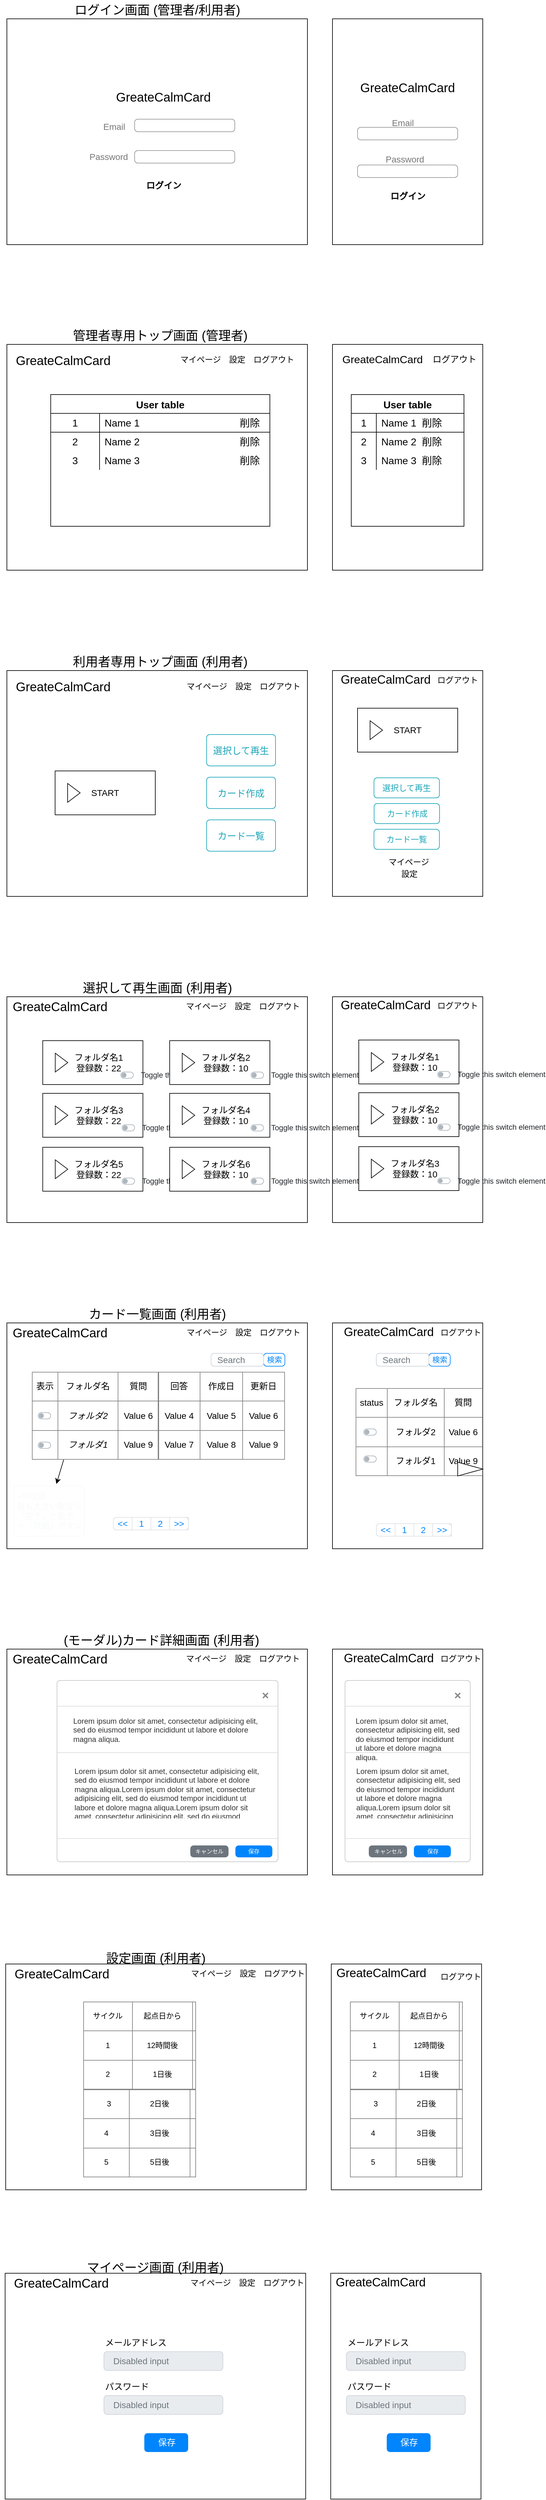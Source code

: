 <mxfile>
    <diagram id="OLShF9hysDyBjJSk8QQl" name="ページ1">
        <mxGraphModel dx="1034" dy="791" grid="1" gridSize="10" guides="1" tooltips="1" connect="1" arrows="1" fold="1" page="1" pageScale="1" pageWidth="827" pageHeight="1169" math="0" shadow="0">
            <root>
                <mxCell id="0"/>
                <mxCell id="1" parent="0"/>
                <mxCell id="11" value="" style="rounded=0;whiteSpace=wrap;html=1;" parent="1" vertex="1">
                    <mxGeometry x="40" y="41" width="480" height="360" as="geometry"/>
                </mxCell>
                <mxCell id="12" value="" style="rounded=0;whiteSpace=wrap;html=1;" parent="1" vertex="1">
                    <mxGeometry x="560" y="41" width="240" height="360" as="geometry"/>
                </mxCell>
                <mxCell id="13" value="" style="rounded=0;whiteSpace=wrap;html=1;" parent="1" vertex="1">
                    <mxGeometry x="40" y="560" width="480" height="360" as="geometry"/>
                </mxCell>
                <mxCell id="14" value="" style="rounded=0;whiteSpace=wrap;html=1;" parent="1" vertex="1">
                    <mxGeometry x="560" y="560" width="240" height="360" as="geometry"/>
                </mxCell>
                <mxCell id="15" value="" style="rounded=0;whiteSpace=wrap;html=1;" parent="1" vertex="1">
                    <mxGeometry x="40" y="1080" width="480" height="360" as="geometry"/>
                </mxCell>
                <mxCell id="16" value="" style="rounded=0;whiteSpace=wrap;html=1;" parent="1" vertex="1">
                    <mxGeometry x="560" y="1080" width="240" height="360" as="geometry"/>
                </mxCell>
                <mxCell id="17" value="" style="rounded=0;whiteSpace=wrap;html=1;" parent="1" vertex="1">
                    <mxGeometry x="40" y="1600" width="480" height="360" as="geometry"/>
                </mxCell>
                <mxCell id="18" value="" style="rounded=0;whiteSpace=wrap;html=1;" parent="1" vertex="1">
                    <mxGeometry x="560" y="1600" width="240" height="360" as="geometry"/>
                </mxCell>
                <mxCell id="19" value="GreateCalmCard" style="text;html=1;strokeColor=none;fillColor=none;align=center;verticalAlign=middle;whiteSpace=wrap;rounded=0;fontSize=20;" parent="1" vertex="1">
                    <mxGeometry x="200" y="140" width="180" height="49" as="geometry"/>
                </mxCell>
                <mxCell id="25" value="Email" style="strokeColor=none;fillColor=none;fontColor=#777777;whiteSpace=wrap;align=left;verticalAlign=middle;fontStyle=0;fontSize=14;spacing=15;" parent="1" vertex="1">
                    <mxGeometry x="179" y="193" width="150" height="40" as="geometry"/>
                </mxCell>
                <mxCell id="27" value="Password" style="strokeColor=none;fillColor=none;fontColor=#777777;whiteSpace=wrap;align=left;verticalAlign=middle;fontStyle=0;fontSize=14;spacing=15;" parent="1" vertex="1">
                    <mxGeometry x="157" y="241" width="150" height="40" as="geometry"/>
                </mxCell>
                <mxCell id="28" value="" style="html=1;shadow=0;dashed=0;shape=mxgraph.bootstrap.rrect;rSize=5;strokeColor=#999999;fillColor=#ffffff;fontColor=#777777;whiteSpace=wrap;align=left;verticalAlign=middle;fontStyle=0;fontSize=14;spacing=15;" parent="1" vertex="1">
                    <mxGeometry x="244" y="251" width="160" height="20" as="geometry"/>
                </mxCell>
                <mxCell id="29" value="" style="html=1;shadow=0;dashed=0;shape=mxgraph.bootstrap.rrect;rSize=5;strokeColor=#999999;fillColor=#ffffff;fontColor=#777777;whiteSpace=wrap;align=left;verticalAlign=middle;fontStyle=0;fontSize=14;spacing=15;" parent="1" vertex="1">
                    <mxGeometry x="244" y="201" width="160" height="20" as="geometry"/>
                </mxCell>
                <mxCell id="31" value="Email" style="strokeColor=none;fillColor=none;fontColor=#777777;whiteSpace=wrap;align=left;verticalAlign=middle;fontStyle=0;fontSize=14;spacing=15;" parent="1" vertex="1">
                    <mxGeometry x="640" y="187" width="150" height="40" as="geometry"/>
                </mxCell>
                <mxCell id="32" value="Password" style="strokeColor=none;fillColor=none;fontColor=#777777;whiteSpace=wrap;align=left;verticalAlign=middle;fontStyle=0;fontSize=14;spacing=15;" parent="1" vertex="1">
                    <mxGeometry x="630" y="245" width="150" height="40" as="geometry"/>
                </mxCell>
                <mxCell id="33" value="" style="html=1;shadow=0;dashed=0;shape=mxgraph.bootstrap.rrect;rSize=5;strokeColor=#999999;fillColor=#ffffff;fontColor=#777777;whiteSpace=wrap;align=left;verticalAlign=middle;fontStyle=0;fontSize=14;spacing=15;" parent="1" vertex="1">
                    <mxGeometry x="600" y="274" width="160" height="20" as="geometry"/>
                </mxCell>
                <mxCell id="34" value="" style="html=1;shadow=0;dashed=0;shape=mxgraph.bootstrap.rrect;rSize=5;strokeColor=#999999;fillColor=#ffffff;fontColor=#777777;whiteSpace=wrap;align=left;verticalAlign=middle;fontStyle=0;fontSize=14;spacing=15;" parent="1" vertex="1">
                    <mxGeometry x="600" y="214" width="160" height="20" as="geometry"/>
                </mxCell>
                <mxCell id="35" value="GreateCalmCard" style="text;html=1;strokeColor=none;fillColor=none;align=center;verticalAlign=middle;whiteSpace=wrap;rounded=0;fontSize=20;" parent="1" vertex="1">
                    <mxGeometry x="590" y="125" width="180" height="49" as="geometry"/>
                </mxCell>
                <mxCell id="36" value="ログイン画面 (管理者/利用者)" style="text;html=1;strokeColor=none;fillColor=none;align=center;verticalAlign=middle;whiteSpace=wrap;rounded=0;fontSize=20;" parent="1" vertex="1">
                    <mxGeometry x="124.5" y="11" width="311" height="30" as="geometry"/>
                </mxCell>
                <mxCell id="37" value="GreateCalmCard" style="text;html=1;strokeColor=none;fillColor=none;align=center;verticalAlign=middle;whiteSpace=wrap;rounded=0;fontSize=20;" parent="1" vertex="1">
                    <mxGeometry x="40" y="560" width="180" height="49" as="geometry"/>
                </mxCell>
                <mxCell id="49" value="User table" style="shape=table;startSize=30;container=1;collapsible=0;childLayout=tableLayout;fixedRows=1;rowLines=0;fontStyle=1;align=center;pointerEvents=1;fontSize=16;" parent="1" vertex="1">
                    <mxGeometry x="110" y="640" width="350" height="210" as="geometry"/>
                </mxCell>
                <mxCell id="50" value="" style="shape=partialRectangle;html=1;whiteSpace=wrap;collapsible=0;dropTarget=0;pointerEvents=1;fillColor=none;top=0;left=0;bottom=1;right=0;points=[[0,0.5],[1,0.5]];portConstraint=eastwest;fontSize=16;" parent="49" vertex="1">
                    <mxGeometry y="30" width="350" height="30" as="geometry"/>
                </mxCell>
                <mxCell id="51" value="1" style="shape=partialRectangle;html=1;whiteSpace=wrap;connectable=0;fillColor=none;top=0;left=0;bottom=0;right=0;overflow=hidden;pointerEvents=1;fontSize=16;" parent="50" vertex="1">
                    <mxGeometry width="78" height="30" as="geometry">
                        <mxRectangle width="78" height="30" as="alternateBounds"/>
                    </mxGeometry>
                </mxCell>
                <mxCell id="52" value="Name 1&amp;nbsp; &amp;nbsp; &amp;nbsp; &amp;nbsp; &amp;nbsp; &amp;nbsp; &amp;nbsp; &amp;nbsp; &amp;nbsp; &amp;nbsp; &amp;nbsp; &amp;nbsp; &amp;nbsp; &amp;nbsp; &amp;nbsp; &amp;nbsp; &amp;nbsp; &amp;nbsp; 削除" style="shape=partialRectangle;html=1;whiteSpace=wrap;connectable=0;fillColor=none;top=0;left=0;bottom=0;right=0;align=left;spacingLeft=6;overflow=hidden;pointerEvents=1;fontSize=16;" parent="50" vertex="1">
                    <mxGeometry x="78" width="272" height="30" as="geometry">
                        <mxRectangle width="272" height="30" as="alternateBounds"/>
                    </mxGeometry>
                </mxCell>
                <mxCell id="53" value="" style="shape=partialRectangle;html=1;whiteSpace=wrap;collapsible=0;dropTarget=0;pointerEvents=1;fillColor=none;top=0;left=0;bottom=0;right=0;points=[[0,0.5],[1,0.5]];portConstraint=eastwest;fontSize=16;" parent="49" vertex="1">
                    <mxGeometry y="60" width="350" height="30" as="geometry"/>
                </mxCell>
                <mxCell id="54" value="2" style="shape=partialRectangle;html=1;whiteSpace=wrap;connectable=0;fillColor=none;top=0;left=0;bottom=0;right=0;overflow=hidden;pointerEvents=1;fontSize=16;" parent="53" vertex="1">
                    <mxGeometry width="78" height="30" as="geometry">
                        <mxRectangle width="78" height="30" as="alternateBounds"/>
                    </mxGeometry>
                </mxCell>
                <mxCell id="55" value="Name 2&amp;nbsp; &amp;nbsp; &amp;nbsp; &amp;nbsp; &amp;nbsp; &amp;nbsp; &amp;nbsp; &amp;nbsp; &amp;nbsp; &amp;nbsp; &amp;nbsp; &amp;nbsp; &amp;nbsp; &amp;nbsp; &amp;nbsp; &amp;nbsp; &amp;nbsp; &amp;nbsp; 削除" style="shape=partialRectangle;html=1;whiteSpace=wrap;connectable=0;fillColor=none;top=0;left=0;bottom=0;right=0;align=left;spacingLeft=6;overflow=hidden;pointerEvents=1;fontSize=16;" parent="53" vertex="1">
                    <mxGeometry x="78" width="272" height="30" as="geometry">
                        <mxRectangle width="272" height="30" as="alternateBounds"/>
                    </mxGeometry>
                </mxCell>
                <mxCell id="56" value="" style="shape=partialRectangle;html=1;whiteSpace=wrap;collapsible=0;dropTarget=0;pointerEvents=1;fillColor=none;top=0;left=0;bottom=0;right=0;points=[[0,0.5],[1,0.5]];portConstraint=eastwest;fontSize=16;" parent="49" vertex="1">
                    <mxGeometry y="90" width="350" height="30" as="geometry"/>
                </mxCell>
                <mxCell id="57" value="3" style="shape=partialRectangle;html=1;whiteSpace=wrap;connectable=0;fillColor=none;top=0;left=0;bottom=0;right=0;overflow=hidden;pointerEvents=1;fontSize=16;" parent="56" vertex="1">
                    <mxGeometry width="78" height="30" as="geometry">
                        <mxRectangle width="78" height="30" as="alternateBounds"/>
                    </mxGeometry>
                </mxCell>
                <mxCell id="58" value="Name 3&amp;nbsp; &amp;nbsp; &amp;nbsp; &amp;nbsp; &amp;nbsp; &amp;nbsp; &amp;nbsp; &amp;nbsp; &amp;nbsp; &amp;nbsp; &amp;nbsp; &amp;nbsp; &amp;nbsp; &amp;nbsp; &amp;nbsp; &amp;nbsp; &amp;nbsp; &amp;nbsp; 削除" style="shape=partialRectangle;html=1;whiteSpace=wrap;connectable=0;fillColor=none;top=0;left=0;bottom=0;right=0;align=left;spacingLeft=6;overflow=hidden;pointerEvents=1;fontSize=16;" parent="56" vertex="1">
                    <mxGeometry x="78" width="272" height="30" as="geometry">
                        <mxRectangle width="272" height="30" as="alternateBounds"/>
                    </mxGeometry>
                </mxCell>
                <mxCell id="70" value="User table" style="shape=table;startSize=30;container=1;collapsible=0;childLayout=tableLayout;fixedRows=1;rowLines=0;fontStyle=1;align=center;pointerEvents=1;fontSize=16;" parent="1" vertex="1">
                    <mxGeometry x="590" y="640" width="180" height="210" as="geometry"/>
                </mxCell>
                <mxCell id="71" value="" style="shape=partialRectangle;html=1;whiteSpace=wrap;collapsible=0;dropTarget=0;pointerEvents=1;fillColor=none;top=0;left=0;bottom=1;right=0;points=[[0,0.5],[1,0.5]];portConstraint=eastwest;fontSize=16;" parent="70" vertex="1">
                    <mxGeometry y="30" width="180" height="30" as="geometry"/>
                </mxCell>
                <mxCell id="72" value="1" style="shape=partialRectangle;html=1;whiteSpace=wrap;connectable=0;fillColor=none;top=0;left=0;bottom=0;right=0;overflow=hidden;pointerEvents=1;fontSize=16;" parent="71" vertex="1">
                    <mxGeometry width="40" height="30" as="geometry">
                        <mxRectangle width="40" height="30" as="alternateBounds"/>
                    </mxGeometry>
                </mxCell>
                <mxCell id="73" value="Name 1&amp;nbsp; 削除" style="shape=partialRectangle;html=1;whiteSpace=wrap;connectable=0;fillColor=none;top=0;left=0;bottom=0;right=0;align=left;spacingLeft=6;overflow=hidden;pointerEvents=1;fontSize=16;" parent="71" vertex="1">
                    <mxGeometry x="40" width="140" height="30" as="geometry">
                        <mxRectangle width="140" height="30" as="alternateBounds"/>
                    </mxGeometry>
                </mxCell>
                <mxCell id="74" value="" style="shape=partialRectangle;html=1;whiteSpace=wrap;collapsible=0;dropTarget=0;pointerEvents=1;fillColor=none;top=0;left=0;bottom=0;right=0;points=[[0,0.5],[1,0.5]];portConstraint=eastwest;fontSize=16;" parent="70" vertex="1">
                    <mxGeometry y="60" width="180" height="30" as="geometry"/>
                </mxCell>
                <mxCell id="75" value="2" style="shape=partialRectangle;html=1;whiteSpace=wrap;connectable=0;fillColor=none;top=0;left=0;bottom=0;right=0;overflow=hidden;pointerEvents=1;fontSize=16;" parent="74" vertex="1">
                    <mxGeometry width="40" height="30" as="geometry">
                        <mxRectangle width="40" height="30" as="alternateBounds"/>
                    </mxGeometry>
                </mxCell>
                <mxCell id="76" value="Name 2&amp;nbsp; 削除" style="shape=partialRectangle;html=1;whiteSpace=wrap;connectable=0;fillColor=none;top=0;left=0;bottom=0;right=0;align=left;spacingLeft=6;overflow=hidden;pointerEvents=1;fontSize=16;" parent="74" vertex="1">
                    <mxGeometry x="40" width="140" height="30" as="geometry">
                        <mxRectangle width="140" height="30" as="alternateBounds"/>
                    </mxGeometry>
                </mxCell>
                <mxCell id="77" value="" style="shape=partialRectangle;html=1;whiteSpace=wrap;collapsible=0;dropTarget=0;pointerEvents=1;fillColor=none;top=0;left=0;bottom=0;right=0;points=[[0,0.5],[1,0.5]];portConstraint=eastwest;fontSize=16;" parent="70" vertex="1">
                    <mxGeometry y="90" width="180" height="30" as="geometry"/>
                </mxCell>
                <mxCell id="78" value="3" style="shape=partialRectangle;html=1;whiteSpace=wrap;connectable=0;fillColor=none;top=0;left=0;bottom=0;right=0;overflow=hidden;pointerEvents=1;fontSize=16;" parent="77" vertex="1">
                    <mxGeometry width="40" height="30" as="geometry">
                        <mxRectangle width="40" height="30" as="alternateBounds"/>
                    </mxGeometry>
                </mxCell>
                <mxCell id="79" value="Name 3&amp;nbsp; 削除" style="shape=partialRectangle;html=1;whiteSpace=wrap;connectable=0;fillColor=none;top=0;left=0;bottom=0;right=0;align=left;spacingLeft=6;overflow=hidden;pointerEvents=1;fontSize=16;" parent="77" vertex="1">
                    <mxGeometry x="40" width="140" height="30" as="geometry">
                        <mxRectangle width="140" height="30" as="alternateBounds"/>
                    </mxGeometry>
                </mxCell>
                <mxCell id="80" value="GreateCalmCard" style="text;html=1;strokeColor=none;fillColor=none;align=center;verticalAlign=middle;whiteSpace=wrap;rounded=0;fontSize=17;" parent="1" vertex="1">
                    <mxGeometry x="550" y="560" width="180" height="49" as="geometry"/>
                </mxCell>
                <mxCell id="81" value="ログアウト" style="text;html=1;strokeColor=none;fillColor=none;align=center;verticalAlign=middle;whiteSpace=wrap;rounded=0;fontSize=14;" parent="1" vertex="1">
                    <mxGeometry x="685" y="569" width="140" height="30" as="geometry"/>
                </mxCell>
                <mxCell id="82" value="管理者専用トップ画面 (管理者)" style="text;html=1;strokeColor=none;fillColor=none;align=center;verticalAlign=middle;whiteSpace=wrap;rounded=0;fontSize=20;" parent="1" vertex="1">
                    <mxGeometry x="97.25" y="530" width="375.5" height="30" as="geometry"/>
                </mxCell>
                <mxCell id="83" value="ログイン" style="text;strokeColor=none;fillColor=none;html=1;fontSize=14;fontStyle=1;verticalAlign=middle;align=center;" parent="1" vertex="1">
                    <mxGeometry x="240" y="287" width="100" height="40" as="geometry"/>
                </mxCell>
                <mxCell id="84" value="ログイン" style="text;strokeColor=none;fillColor=none;html=1;fontSize=14;fontStyle=1;verticalAlign=middle;align=center;" parent="1" vertex="1">
                    <mxGeometry x="630" y="304" width="100" height="40" as="geometry"/>
                </mxCell>
                <mxCell id="85" value="利用者専用トップ画面 (利用者)" style="text;html=1;strokeColor=none;fillColor=none;align=center;verticalAlign=middle;whiteSpace=wrap;rounded=0;fontSize=20;" parent="1" vertex="1">
                    <mxGeometry x="97.25" y="1050" width="375.5" height="30" as="geometry"/>
                </mxCell>
                <mxCell id="86" value="GreateCalmCard" style="text;html=1;strokeColor=none;fillColor=none;align=center;verticalAlign=middle;whiteSpace=wrap;rounded=0;fontSize=20;" parent="1" vertex="1">
                    <mxGeometry x="40" y="1080" width="180" height="49" as="geometry"/>
                </mxCell>
                <mxCell id="87" value="マイページ　設定　ログアウト" style="text;html=1;strokeColor=none;fillColor=none;align=center;verticalAlign=middle;whiteSpace=wrap;rounded=0;fontSize=13;" parent="1" vertex="1">
                    <mxGeometry x="308" y="1089.5" width="220" height="30" as="geometry"/>
                </mxCell>
                <mxCell id="93" value="カード作成" style="html=1;shadow=0;dashed=0;shape=mxgraph.bootstrap.rrect;rSize=5;strokeColor=#1CA5B8;strokeWidth=1;fillColor=none;fontColor=#1CA5B8;whiteSpace=wrap;align=center;verticalAlign=middle;spacingLeft=0;fontStyle=0;fontSize=15;spacing=5;" parent="1" vertex="1">
                    <mxGeometry x="359" y="1250" width="110" height="50" as="geometry"/>
                </mxCell>
                <mxCell id="95" value="START" style="html=1;whiteSpace=wrap;container=1;recursiveResize=0;collapsible=0;fontSize=14;" parent="1" vertex="1">
                    <mxGeometry x="117" y="1240" width="160" height="70" as="geometry"/>
                </mxCell>
                <mxCell id="96" value="" style="triangle;html=1;whiteSpace=wrap;fontSize=14;" parent="95" vertex="1">
                    <mxGeometry x="20" y="20" width="20" height="30" as="geometry"/>
                </mxCell>
                <mxCell id="97" value="カード一覧" style="html=1;shadow=0;dashed=0;shape=mxgraph.bootstrap.rrect;rSize=5;strokeColor=#1CA5B8;strokeWidth=1;fillColor=none;fontColor=#1CA5B8;whiteSpace=wrap;align=center;verticalAlign=middle;spacingLeft=0;fontStyle=0;fontSize=15;spacing=5;" parent="1" vertex="1">
                    <mxGeometry x="359" y="1318" width="110" height="50" as="geometry"/>
                </mxCell>
                <mxCell id="98" value="GreateCalmCard" style="text;html=1;strokeColor=none;fillColor=none;align=center;verticalAlign=middle;whiteSpace=wrap;rounded=0;fontSize=19;" parent="1" vertex="1">
                    <mxGeometry x="555" y="1070.5" width="180" height="49" as="geometry"/>
                </mxCell>
                <mxCell id="99" value="START" style="html=1;whiteSpace=wrap;container=1;recursiveResize=0;collapsible=0;fontSize=14;" parent="1" vertex="1">
                    <mxGeometry x="600" y="1140" width="160" height="70" as="geometry"/>
                </mxCell>
                <mxCell id="100" value="" style="triangle;html=1;whiteSpace=wrap;fontSize=14;" parent="99" vertex="1">
                    <mxGeometry x="20" y="20" width="20" height="30" as="geometry"/>
                </mxCell>
                <mxCell id="101" value="カード作成" style="html=1;shadow=0;dashed=0;shape=mxgraph.bootstrap.rrect;rSize=5;strokeColor=#1CA5B8;strokeWidth=1;fillColor=none;fontColor=#1CA5B8;whiteSpace=wrap;align=center;verticalAlign=middle;spacingLeft=0;fontStyle=0;fontSize=13;spacing=5;" parent="1" vertex="1">
                    <mxGeometry x="626.5" y="1292" width="104.5" height="32" as="geometry"/>
                </mxCell>
                <mxCell id="102" value="カード一覧" style="html=1;shadow=0;dashed=0;shape=mxgraph.bootstrap.rrect;rSize=5;strokeColor=#1CA5B8;strokeWidth=1;fillColor=none;fontColor=#1CA5B8;whiteSpace=wrap;align=center;verticalAlign=middle;spacingLeft=0;fontStyle=0;fontSize=13;spacing=5;" parent="1" vertex="1">
                    <mxGeometry x="626.25" y="1333" width="104.5" height="32" as="geometry"/>
                </mxCell>
                <mxCell id="103" value="ログアウト" style="text;html=1;strokeColor=none;fillColor=none;align=center;verticalAlign=middle;whiteSpace=wrap;rounded=0;fontSize=13;" parent="1" vertex="1">
                    <mxGeometry x="650" y="1080" width="220" height="30" as="geometry"/>
                </mxCell>
                <mxCell id="104" value="マイページ" style="text;html=1;strokeColor=none;fillColor=none;align=center;verticalAlign=middle;whiteSpace=wrap;rounded=0;fontSize=13;" parent="1" vertex="1">
                    <mxGeometry x="572" y="1370" width="220" height="30" as="geometry"/>
                </mxCell>
                <mxCell id="105" value="選択して再生画面 (利用者)" style="text;html=1;strokeColor=none;fillColor=none;align=center;verticalAlign=middle;whiteSpace=wrap;rounded=0;fontSize=20;" parent="1" vertex="1">
                    <mxGeometry x="73.63" y="1570" width="412.75" height="30" as="geometry"/>
                </mxCell>
                <mxCell id="106" value="" style="rounded=0;whiteSpace=wrap;html=1;" parent="1" vertex="1">
                    <mxGeometry x="40" y="2120" width="480" height="360" as="geometry"/>
                </mxCell>
                <mxCell id="107" value="" style="rounded=0;whiteSpace=wrap;html=1;" parent="1" vertex="1">
                    <mxGeometry x="560" y="2120" width="240" height="360" as="geometry"/>
                </mxCell>
                <mxCell id="108" value="カード一覧画面 (利用者)" style="text;html=1;strokeColor=none;fillColor=none;align=center;verticalAlign=middle;whiteSpace=wrap;rounded=0;fontSize=20;" parent="1" vertex="1">
                    <mxGeometry x="78.63" y="2090" width="402.75" height="30" as="geometry"/>
                </mxCell>
                <mxCell id="109" value="" style="rounded=0;whiteSpace=wrap;html=1;" parent="1" vertex="1">
                    <mxGeometry x="38.09" y="3142" width="480" height="360" as="geometry"/>
                </mxCell>
                <mxCell id="110" value="" style="rounded=0;whiteSpace=wrap;html=1;" parent="1" vertex="1">
                    <mxGeometry x="558.09" y="3142" width="240" height="360" as="geometry"/>
                </mxCell>
                <mxCell id="111" value="設定画面 (利用者)" style="text;html=1;strokeColor=none;fillColor=none;align=center;verticalAlign=middle;whiteSpace=wrap;rounded=0;fontSize=20;" parent="1" vertex="1">
                    <mxGeometry x="29.91" y="3117" width="496.37" height="30" as="geometry"/>
                </mxCell>
                <mxCell id="134" value="選択して再生" style="html=1;shadow=0;dashed=0;shape=mxgraph.bootstrap.rrect;rSize=5;strokeColor=#1CA5B8;strokeWidth=1;fillColor=none;fontColor=#1CA5B8;whiteSpace=wrap;align=center;verticalAlign=middle;spacingLeft=0;fontStyle=0;fontSize=15;spacing=5;" parent="1" vertex="1">
                    <mxGeometry x="359" y="1182" width="110" height="50" as="geometry"/>
                </mxCell>
                <mxCell id="136" value="選択して再生" style="html=1;shadow=0;dashed=0;shape=mxgraph.bootstrap.rrect;rSize=5;strokeColor=#1CA5B8;strokeWidth=1;fillColor=none;fontColor=#1CA5B8;whiteSpace=wrap;align=center;verticalAlign=middle;spacingLeft=0;fontStyle=0;fontSize=13;spacing=5;" parent="1" vertex="1">
                    <mxGeometry x="626.25" y="1251" width="104.5" height="32" as="geometry"/>
                </mxCell>
                <mxCell id="138" value="GreateCalmCard" style="text;html=1;strokeColor=none;fillColor=none;align=center;verticalAlign=middle;whiteSpace=wrap;rounded=0;fontSize=20;" parent="1" vertex="1">
                    <mxGeometry x="35" y="1590" width="180" height="49" as="geometry"/>
                </mxCell>
                <mxCell id="142" value="&amp;nbsp; &amp;nbsp; &amp;nbsp;フォルダ名1&lt;br style=&quot;font-size: 14px&quot;&gt;&amp;nbsp; &amp;nbsp; &amp;nbsp;登録数：22" style="html=1;whiteSpace=wrap;container=1;recursiveResize=0;collapsible=0;fontSize=14;" parent="1" vertex="1">
                    <mxGeometry x="97.25" y="1670" width="160" height="70" as="geometry"/>
                </mxCell>
                <mxCell id="143" value="" style="triangle;html=1;whiteSpace=wrap;fontSize=15;" parent="142" vertex="1">
                    <mxGeometry x="20" y="20" width="20" height="30" as="geometry"/>
                </mxCell>
                <mxCell id="247" value="Toggle this switch element" style="html=1;shadow=0;dashed=0;shape=mxgraph.bootstrap.switch;strokeColor=#ADB6BD;strokeWidth=1;fillColor=#ffffff;fontColor=#212529;onStrokeColor=#ffffff;onFillColor=#0085FC;align=left;verticalAlign=middle;spacingLeft=10;labelPosition=right;verticalLabelPosition=middle;buttonState=0;sketch=0;fontSize=12;" parent="142" vertex="1">
                    <mxGeometry x="124.75" y="50" width="20" height="10" as="geometry"/>
                </mxCell>
                <mxCell id="144" value="&amp;nbsp; &amp;nbsp; &amp;nbsp;フォルダ名2&lt;br style=&quot;font-size: 14px;&quot;&gt;&amp;nbsp; &amp;nbsp; &amp;nbsp;登録数：10" style="html=1;whiteSpace=wrap;container=1;recursiveResize=0;collapsible=0;fontSize=14;" parent="1" vertex="1">
                    <mxGeometry x="300" y="1670" width="160" height="70" as="geometry"/>
                </mxCell>
                <mxCell id="145" value="" style="triangle;html=1;whiteSpace=wrap;fontSize=15;" parent="144" vertex="1">
                    <mxGeometry x="20" y="20" width="20" height="30" as="geometry"/>
                </mxCell>
                <mxCell id="248" value="Toggle this switch element" style="html=1;shadow=0;dashed=0;shape=mxgraph.bootstrap.switch;strokeColor=#ADB6BD;strokeWidth=1;fillColor=#ffffff;fontColor=#212529;onStrokeColor=#ffffff;onFillColor=#0085FC;align=left;verticalAlign=middle;spacingLeft=10;labelPosition=right;verticalLabelPosition=middle;buttonState=0;sketch=0;fontSize=12;" parent="144" vertex="1">
                    <mxGeometry x="130" y="50" width="20" height="10" as="geometry"/>
                </mxCell>
                <mxCell id="146" value="&amp;nbsp; &amp;nbsp; &amp;nbsp;フォルダ名3&lt;br style=&quot;font-size: 14px&quot;&gt;&amp;nbsp; &amp;nbsp; &amp;nbsp;登録数：22" style="html=1;whiteSpace=wrap;container=1;recursiveResize=0;collapsible=0;fontSize=14;" parent="1" vertex="1">
                    <mxGeometry x="97.25" y="1754" width="160" height="70" as="geometry"/>
                </mxCell>
                <mxCell id="147" value="" style="triangle;html=1;whiteSpace=wrap;fontSize=15;" parent="146" vertex="1">
                    <mxGeometry x="20" y="20" width="20" height="30" as="geometry"/>
                </mxCell>
                <mxCell id="249" value="Toggle this switch element" style="html=1;shadow=0;dashed=0;shape=mxgraph.bootstrap.switch;strokeColor=#ADB6BD;strokeWidth=1;fillColor=#ffffff;fontColor=#212529;onStrokeColor=#ffffff;onFillColor=#0085FC;align=left;verticalAlign=middle;spacingLeft=10;labelPosition=right;verticalLabelPosition=middle;buttonState=0;sketch=0;fontSize=12;" parent="146" vertex="1">
                    <mxGeometry x="126.75" y="50" width="20" height="10" as="geometry"/>
                </mxCell>
                <mxCell id="148" value="&amp;nbsp; &amp;nbsp; &amp;nbsp;フォルダ名4&lt;br style=&quot;font-size: 14px&quot;&gt;&amp;nbsp; &amp;nbsp; &amp;nbsp;登録数：10" style="html=1;whiteSpace=wrap;container=1;recursiveResize=0;collapsible=0;fontSize=14;" parent="1" vertex="1">
                    <mxGeometry x="300" y="1754" width="160" height="70" as="geometry"/>
                </mxCell>
                <mxCell id="149" value="" style="triangle;html=1;whiteSpace=wrap;fontSize=15;" parent="148" vertex="1">
                    <mxGeometry x="20" y="20" width="20" height="30" as="geometry"/>
                </mxCell>
                <mxCell id="250" value="Toggle this switch element" style="html=1;shadow=0;dashed=0;shape=mxgraph.bootstrap.switch;strokeColor=#ADB6BD;strokeWidth=1;fillColor=#ffffff;fontColor=#212529;onStrokeColor=#ffffff;onFillColor=#0085FC;align=left;verticalAlign=middle;spacingLeft=10;labelPosition=right;verticalLabelPosition=middle;buttonState=0;sketch=0;fontSize=12;" parent="148" vertex="1">
                    <mxGeometry x="130" y="50" width="20" height="10" as="geometry"/>
                </mxCell>
                <mxCell id="150" value="&amp;nbsp; &amp;nbsp; &amp;nbsp;フォルダ名5&lt;br style=&quot;font-size: 14px&quot;&gt;&amp;nbsp; &amp;nbsp; &amp;nbsp;登録数：22" style="html=1;whiteSpace=wrap;container=1;recursiveResize=0;collapsible=0;fontSize=14;" parent="1" vertex="1">
                    <mxGeometry x="97.25" y="1840" width="160" height="70" as="geometry"/>
                </mxCell>
                <mxCell id="151" value="" style="triangle;html=1;whiteSpace=wrap;fontSize=15;" parent="150" vertex="1">
                    <mxGeometry x="20" y="20" width="20" height="30" as="geometry"/>
                </mxCell>
                <mxCell id="251" value="Toggle this switch element" style="html=1;shadow=0;dashed=0;shape=mxgraph.bootstrap.switch;strokeColor=#ADB6BD;strokeWidth=1;fillColor=#ffffff;fontColor=#212529;onStrokeColor=#ffffff;onFillColor=#0085FC;align=left;verticalAlign=middle;spacingLeft=10;labelPosition=right;verticalLabelPosition=middle;buttonState=0;sketch=0;fontSize=12;" parent="150" vertex="1">
                    <mxGeometry x="126.75" y="49" width="20" height="10" as="geometry"/>
                </mxCell>
                <mxCell id="152" value="&amp;nbsp; &amp;nbsp; &amp;nbsp;フォルダ名6&lt;br style=&quot;font-size: 14px&quot;&gt;&amp;nbsp; &amp;nbsp; &amp;nbsp;登録数：10" style="html=1;whiteSpace=wrap;container=1;recursiveResize=0;collapsible=0;fontSize=14;" parent="1" vertex="1">
                    <mxGeometry x="300" y="1840" width="160" height="70" as="geometry"/>
                </mxCell>
                <mxCell id="153" value="" style="triangle;html=1;whiteSpace=wrap;fontSize=15;" parent="152" vertex="1">
                    <mxGeometry x="20" y="20" width="20" height="30" as="geometry"/>
                </mxCell>
                <mxCell id="252" value="Toggle this switch element" style="html=1;shadow=0;dashed=0;shape=mxgraph.bootstrap.switch;strokeColor=#ADB6BD;strokeWidth=1;fillColor=#ffffff;fontColor=#212529;onStrokeColor=#ffffff;onFillColor=#0085FC;align=left;verticalAlign=middle;spacingLeft=10;labelPosition=right;verticalLabelPosition=middle;buttonState=0;sketch=0;fontSize=12;" parent="152" vertex="1">
                    <mxGeometry x="130" y="49" width="20" height="10" as="geometry"/>
                </mxCell>
                <mxCell id="154" value="GreateCalmCard" style="text;html=1;strokeColor=none;fillColor=none;align=center;verticalAlign=middle;whiteSpace=wrap;rounded=0;fontSize=19;" parent="1" vertex="1">
                    <mxGeometry x="555" y="1589" width="180" height="49" as="geometry"/>
                </mxCell>
                <mxCell id="155" value="ログアウト" style="text;html=1;strokeColor=none;fillColor=none;align=center;verticalAlign=middle;whiteSpace=wrap;rounded=0;fontSize=13;" parent="1" vertex="1">
                    <mxGeometry x="650" y="1598.5" width="220" height="30" as="geometry"/>
                </mxCell>
                <mxCell id="156" value="&amp;nbsp; &amp;nbsp; &amp;nbsp;フォルダ名1&lt;br style=&quot;font-size: 14px&quot;&gt;&amp;nbsp; &amp;nbsp; &amp;nbsp;登録数：10" style="html=1;whiteSpace=wrap;container=1;recursiveResize=0;collapsible=0;fontSize=14;" parent="1" vertex="1">
                    <mxGeometry x="602" y="1669" width="160" height="70" as="geometry"/>
                </mxCell>
                <mxCell id="157" value="" style="triangle;html=1;whiteSpace=wrap;fontSize=15;" parent="156" vertex="1">
                    <mxGeometry x="20" y="20" width="20" height="30" as="geometry"/>
                </mxCell>
                <mxCell id="253" value="Toggle this switch element" style="html=1;shadow=0;dashed=0;shape=mxgraph.bootstrap.switch;strokeColor=#ADB6BD;strokeWidth=1;fillColor=#ffffff;fontColor=#212529;onStrokeColor=#ffffff;onFillColor=#0085FC;align=left;verticalAlign=middle;spacingLeft=10;labelPosition=right;verticalLabelPosition=middle;buttonState=0;sketch=0;fontSize=12;" parent="156" vertex="1">
                    <mxGeometry x="126" y="50" width="20" height="10" as="geometry"/>
                </mxCell>
                <mxCell id="158" value="&amp;nbsp; &amp;nbsp; &amp;nbsp;フォルダ名2&lt;br style=&quot;font-size: 14px;&quot;&gt;&amp;nbsp; &amp;nbsp; &amp;nbsp;登録数：10" style="html=1;whiteSpace=wrap;container=1;recursiveResize=0;collapsible=0;fontSize=14;" parent="1" vertex="1">
                    <mxGeometry x="602" y="1753" width="160" height="70" as="geometry"/>
                </mxCell>
                <mxCell id="159" value="" style="triangle;html=1;whiteSpace=wrap;fontSize=15;" parent="158" vertex="1">
                    <mxGeometry x="20" y="20" width="20" height="30" as="geometry"/>
                </mxCell>
                <mxCell id="254" value="Toggle this switch element" style="html=1;shadow=0;dashed=0;shape=mxgraph.bootstrap.switch;strokeColor=#ADB6BD;strokeWidth=1;fillColor=#ffffff;fontColor=#212529;onStrokeColor=#ffffff;onFillColor=#0085FC;align=left;verticalAlign=middle;spacingLeft=10;labelPosition=right;verticalLabelPosition=middle;buttonState=0;sketch=0;fontSize=12;" parent="158" vertex="1">
                    <mxGeometry x="126" y="50" width="20" height="10" as="geometry"/>
                </mxCell>
                <mxCell id="160" value="&amp;nbsp; &amp;nbsp; &amp;nbsp;フォルダ名3&lt;br style=&quot;font-size: 14px&quot;&gt;&amp;nbsp; &amp;nbsp; &amp;nbsp;登録数：10" style="html=1;whiteSpace=wrap;container=1;recursiveResize=0;collapsible=0;fontSize=14;" parent="1" vertex="1">
                    <mxGeometry x="602" y="1839" width="160" height="70" as="geometry"/>
                </mxCell>
                <mxCell id="161" value="" style="triangle;html=1;whiteSpace=wrap;fontSize=15;" parent="160" vertex="1">
                    <mxGeometry x="20" y="20" width="20" height="30" as="geometry"/>
                </mxCell>
                <mxCell id="255" value="Toggle this switch element" style="html=1;shadow=0;dashed=0;shape=mxgraph.bootstrap.switch;strokeColor=#ADB6BD;strokeWidth=1;fillColor=#ffffff;fontColor=#212529;onStrokeColor=#ffffff;onFillColor=#0085FC;align=left;verticalAlign=middle;spacingLeft=10;labelPosition=right;verticalLabelPosition=middle;buttonState=0;sketch=0;fontSize=12;" parent="160" vertex="1">
                    <mxGeometry x="126" y="50" width="20" height="9" as="geometry"/>
                </mxCell>
                <mxCell id="172" value="GreateCalmCard" style="text;html=1;strokeColor=none;fillColor=none;align=center;verticalAlign=middle;whiteSpace=wrap;rounded=0;fontSize=20;" parent="1" vertex="1">
                    <mxGeometry x="35" y="2110" width="180" height="49" as="geometry"/>
                </mxCell>
                <mxCell id="267" style="edgeStyle=none;html=1;exitX=0.25;exitY=1;exitDx=0;exitDy=0;entryX=0.604;entryY=-0.041;entryDx=0;entryDy=0;entryPerimeter=0;fontSize=13;" parent="1" source="178" target="266" edge="1">
                    <mxGeometry relative="1" as="geometry"/>
                </mxCell>
                <mxCell id="178" value="&lt;table border=&quot;1&quot; width=&quot;100%&quot; style=&quot;width: 100% ; height: 100% ; border-collapse: collapse&quot;&gt;&lt;tbody&gt;&lt;tr&gt;&lt;td align=&quot;center&quot;&gt;表示&lt;/td&gt;&lt;td align=&quot;center&quot;&gt;フォルダ名&lt;br&gt;&lt;/td&gt;&lt;td align=&quot;center&quot;&gt;質問&lt;/td&gt;&lt;/tr&gt;&lt;tr&gt;&lt;td align=&quot;center&quot;&gt;&lt;br&gt;&lt;/td&gt;&lt;td align=&quot;center&quot;&gt;&lt;i&gt;フォルダ2&lt;/i&gt;&lt;/td&gt;&lt;td align=&quot;center&quot;&gt;Value 6&lt;/td&gt;&lt;/tr&gt;&lt;tr&gt;&lt;td align=&quot;center&quot;&gt;&lt;br&gt;&lt;/td&gt;&lt;td align=&quot;center&quot;&gt;&lt;i&gt;フォルダ1&lt;/i&gt;&lt;/td&gt;&lt;td align=&quot;center&quot;&gt;Value 9&lt;/td&gt;&lt;/tr&gt;&lt;/tbody&gt;&lt;/table&gt;" style="text;html=1;strokeColor=none;fillColor=none;overflow=fill;fontSize=14;" parent="1" vertex="1">
                    <mxGeometry x="80" y="2198" width="203" height="140" as="geometry"/>
                </mxCell>
                <mxCell id="179" value="&lt;table border=&quot;1&quot; width=&quot;100%&quot; style=&quot;width: 100% ; height: 100% ; border-collapse: collapse&quot;&gt;&lt;tbody&gt;&lt;tr&gt;&lt;td align=&quot;center&quot;&gt;回答&lt;/td&gt;&lt;td align=&quot;center&quot;&gt;作成日&lt;/td&gt;&lt;td align=&quot;center&quot;&gt;更新日&lt;/td&gt;&lt;/tr&gt;&lt;tr&gt;&lt;td align=&quot;center&quot;&gt;Value 4&lt;/td&gt;&lt;td align=&quot;center&quot;&gt;Value 5&lt;/td&gt;&lt;td align=&quot;center&quot;&gt;Value 6&lt;/td&gt;&lt;/tr&gt;&lt;tr&gt;&lt;td align=&quot;center&quot;&gt;Value 7&lt;/td&gt;&lt;td align=&quot;center&quot;&gt;Value 8&lt;/td&gt;&lt;td align=&quot;center&quot;&gt;Value 9&lt;/td&gt;&lt;/tr&gt;&lt;/tbody&gt;&lt;/table&gt;" style="text;html=1;strokeColor=none;fillColor=none;overflow=fill;fontSize=14;" parent="1" vertex="1">
                    <mxGeometry x="281" y="2198" width="203" height="140" as="geometry"/>
                </mxCell>
                <mxCell id="181" value="&lt;table border=&quot;1&quot; width=&quot;100%&quot; style=&quot;width: 100% ; height: 100% ; border-collapse: collapse&quot;&gt;&lt;tbody&gt;&lt;tr&gt;&lt;td align=&quot;center&quot;&gt;status&lt;/td&gt;&lt;td align=&quot;center&quot;&gt;フォルダ名&lt;br&gt;&lt;/td&gt;&lt;td align=&quot;center&quot;&gt;質問&lt;/td&gt;&lt;/tr&gt;&lt;tr&gt;&lt;td align=&quot;center&quot;&gt;&lt;br&gt;&lt;/td&gt;&lt;td align=&quot;center&quot;&gt;フォルダ2&lt;/td&gt;&lt;td align=&quot;center&quot;&gt;Value 6&lt;/td&gt;&lt;/tr&gt;&lt;tr&gt;&lt;td align=&quot;center&quot;&gt;&lt;br&gt;&lt;/td&gt;&lt;td align=&quot;center&quot;&gt;フォルダ1&lt;/td&gt;&lt;td align=&quot;center&quot;&gt;Value 9&lt;/td&gt;&lt;/tr&gt;&lt;/tbody&gt;&lt;/table&gt;" style="text;html=1;strokeColor=none;fillColor=none;overflow=fill;fontSize=14;" parent="1" vertex="1">
                    <mxGeometry x="597" y="2224" width="203" height="140" as="geometry"/>
                </mxCell>
                <mxCell id="182" value="GreateCalmCard" style="text;html=1;strokeColor=none;fillColor=none;align=center;verticalAlign=middle;whiteSpace=wrap;rounded=0;fontSize=19;" parent="1" vertex="1">
                    <mxGeometry x="560" y="2110" width="180" height="49" as="geometry"/>
                </mxCell>
                <mxCell id="183" value="ログアウト" style="text;html=1;strokeColor=none;fillColor=none;align=center;verticalAlign=middle;whiteSpace=wrap;rounded=0;fontSize=13;" parent="1" vertex="1">
                    <mxGeometry x="655" y="2119.5" width="220" height="30" as="geometry"/>
                </mxCell>
                <mxCell id="186" value="" style="triangle;whiteSpace=wrap;html=1;fontSize=14;" parent="1" vertex="1">
                    <mxGeometry x="760" y="2342" width="40" height="22" as="geometry"/>
                </mxCell>
                <mxCell id="198" value="検索" style="html=1;shadow=0;dashed=0;shape=mxgraph.bootstrap.rrect;rSize=5;fontSize=12;fontColor=#0085FC;strokeColor=#0085FC;fillColor=none;" parent="1" vertex="1">
                    <mxGeometry x="450" y="2168.5" width="34" height="20.5" as="geometry"/>
                </mxCell>
                <mxCell id="199" value="Search" style="html=1;shadow=0;dashed=0;shape=mxgraph.bootstrap.rrect;rSize=5;fontSize=14;fontColor=#6C767D;strokeColor=#CED4DA;fillColor=#ffffff;align=left;spacing=10;" parent="1" vertex="1">
                    <mxGeometry x="366" y="2168.5" width="84" height="20.5" as="geometry"/>
                </mxCell>
                <mxCell id="200" value="" style="html=1;shadow=0;dashed=0;shape=mxgraph.bootstrap.rrect;rSize=5;strokeColor=#DEE2E6;html=1;whiteSpace=wrap;fillColor=#ffffff;fontColor=#0085FC;fontSize=12;" parent="1" vertex="1">
                    <mxGeometry x="210" y="2430" width="120" height="20" as="geometry"/>
                </mxCell>
                <mxCell id="201" value="&lt;&lt;" style="strokeColor=inherit;fillColor=inherit;gradientColor=inherit;fontColor=inherit;html=1;shadow=0;dashed=0;shape=mxgraph.bootstrap.leftButton;rSize=5;perimeter=none;whiteSpace=wrap;resizeHeight=1;fontSize=14;" parent="200" vertex="1">
                    <mxGeometry width="30" height="20" relative="1" as="geometry"/>
                </mxCell>
                <mxCell id="202" value="1" style="strokeColor=inherit;fillColor=inherit;gradientColor=inherit;fontColor=inherit;html=1;shadow=0;dashed=0;perimeter=none;whiteSpace=wrap;resizeHeight=1;fontSize=14;" parent="200" vertex="1">
                    <mxGeometry width="30" height="20" relative="1" as="geometry">
                        <mxPoint x="30" as="offset"/>
                    </mxGeometry>
                </mxCell>
                <mxCell id="203" value="2" style="strokeColor=inherit;fillColor=inherit;gradientColor=inherit;fontColor=inherit;html=1;shadow=0;dashed=0;perimeter=none;whiteSpace=wrap;resizeHeight=1;fontSize=14;" parent="200" vertex="1">
                    <mxGeometry width="30" height="20" relative="1" as="geometry">
                        <mxPoint x="60" as="offset"/>
                    </mxGeometry>
                </mxCell>
                <mxCell id="204" value="3" style="strokeColor=inherit;fillColor=inherit;gradientColor=inherit;fontColor=inherit;html=1;shadow=0;dashed=0;perimeter=none;whiteSpace=wrap;resizeHeight=1;fontSize=14;" parent="200" vertex="1">
                    <mxGeometry width="30" height="20" relative="1" as="geometry">
                        <mxPoint x="90" as="offset"/>
                    </mxGeometry>
                </mxCell>
                <mxCell id="205" value="&gt;&gt;" style="strokeColor=inherit;fillColor=inherit;gradientColor=inherit;fontColor=inherit;html=1;shadow=0;dashed=0;shape=mxgraph.bootstrap.rightButton;rSize=5;perimeter=none;whiteSpace=wrap;resizeHeight=1;fontSize=14;" parent="200" vertex="1">
                    <mxGeometry x="1" width="30" height="20" relative="1" as="geometry">
                        <mxPoint x="-30" as="offset"/>
                    </mxGeometry>
                </mxCell>
                <mxCell id="207" value="検索" style="html=1;shadow=0;dashed=0;shape=mxgraph.bootstrap.rrect;rSize=5;fontSize=12;fontColor=#0085FC;strokeColor=#0085FC;fillColor=none;" parent="1" vertex="1">
                    <mxGeometry x="714" y="2168.5" width="34" height="20.5" as="geometry"/>
                </mxCell>
                <mxCell id="208" value="Search" style="html=1;shadow=0;dashed=0;shape=mxgraph.bootstrap.rrect;rSize=5;fontSize=14;fontColor=#6C767D;strokeColor=#CED4DA;fillColor=#ffffff;align=left;spacing=10;" parent="1" vertex="1">
                    <mxGeometry x="630" y="2168.5" width="84" height="20.5" as="geometry"/>
                </mxCell>
                <mxCell id="216" value="" style="html=1;shadow=0;dashed=0;shape=mxgraph.bootstrap.rrect;rSize=5;strokeColor=#DEE2E6;html=1;whiteSpace=wrap;fillColor=#ffffff;fontColor=#0085FC;fontSize=12;" parent="1" vertex="1">
                    <mxGeometry x="630" y="2440" width="120" height="20" as="geometry"/>
                </mxCell>
                <mxCell id="217" value="&lt;&lt;" style="strokeColor=inherit;fillColor=inherit;gradientColor=inherit;fontColor=inherit;html=1;shadow=0;dashed=0;shape=mxgraph.bootstrap.leftButton;rSize=5;perimeter=none;whiteSpace=wrap;resizeHeight=1;fontSize=14;" parent="216" vertex="1">
                    <mxGeometry width="30" height="20" relative="1" as="geometry"/>
                </mxCell>
                <mxCell id="218" value="1" style="strokeColor=inherit;fillColor=inherit;gradientColor=inherit;fontColor=inherit;html=1;shadow=0;dashed=0;perimeter=none;whiteSpace=wrap;resizeHeight=1;fontSize=14;" parent="216" vertex="1">
                    <mxGeometry width="30" height="20" relative="1" as="geometry">
                        <mxPoint x="30" as="offset"/>
                    </mxGeometry>
                </mxCell>
                <mxCell id="219" value="2" style="strokeColor=inherit;fillColor=inherit;gradientColor=inherit;fontColor=inherit;html=1;shadow=0;dashed=0;perimeter=none;whiteSpace=wrap;resizeHeight=1;fontSize=14;" parent="216" vertex="1">
                    <mxGeometry width="30" height="20" relative="1" as="geometry">
                        <mxPoint x="60" as="offset"/>
                    </mxGeometry>
                </mxCell>
                <mxCell id="220" value="3" style="strokeColor=inherit;fillColor=inherit;gradientColor=inherit;fontColor=inherit;html=1;shadow=0;dashed=0;perimeter=none;whiteSpace=wrap;resizeHeight=1;fontSize=14;" parent="216" vertex="1">
                    <mxGeometry width="30" height="20" relative="1" as="geometry">
                        <mxPoint x="90" as="offset"/>
                    </mxGeometry>
                </mxCell>
                <mxCell id="221" value="&gt;&gt;" style="strokeColor=inherit;fillColor=inherit;gradientColor=inherit;fontColor=inherit;html=1;shadow=0;dashed=0;shape=mxgraph.bootstrap.rightButton;rSize=5;perimeter=none;whiteSpace=wrap;resizeHeight=1;fontSize=14;" parent="216" vertex="1">
                    <mxGeometry x="1" width="30" height="20" relative="1" as="geometry">
                        <mxPoint x="-30" as="offset"/>
                    </mxGeometry>
                </mxCell>
                <mxCell id="222" value="GreateCalmCard" style="text;html=1;strokeColor=none;fillColor=none;align=center;verticalAlign=middle;whiteSpace=wrap;rounded=0;fontSize=20;" parent="1" vertex="1">
                    <mxGeometry x="38.09" y="3132" width="180" height="49" as="geometry"/>
                </mxCell>
                <mxCell id="224" value="GreateCalmCard" style="text;html=1;strokeColor=none;fillColor=none;align=center;verticalAlign=middle;whiteSpace=wrap;rounded=0;fontSize=19;" parent="1" vertex="1">
                    <mxGeometry x="548.09" y="3132" width="180" height="49" as="geometry"/>
                </mxCell>
                <mxCell id="225" value="ログアウト" style="text;html=1;strokeColor=none;fillColor=none;align=center;verticalAlign=middle;whiteSpace=wrap;rounded=0;fontSize=13;" parent="1" vertex="1">
                    <mxGeometry x="655" y="3146.5" width="220" height="30" as="geometry"/>
                </mxCell>
                <mxCell id="241" value="" style="edgeStyle=none;html=1;fontSize=12;" parent="1" source="239" target="240" edge="1">
                    <mxGeometry relative="1" as="geometry"/>
                </mxCell>
                <mxCell id="239" value="&lt;table border=&quot;1&quot; width=&quot;100%&quot; style=&quot;width: 100% ; height: 100% ; border-collapse: collapse&quot;&gt;&lt;tbody&gt;&lt;tr&gt;&lt;td align=&quot;center&quot;&gt;サイクル&lt;/td&gt;&lt;td align=&quot;center&quot;&gt;起点日から&lt;/td&gt;&lt;td align=&quot;center&quot;&gt;&lt;br&gt;&lt;/td&gt;&lt;/tr&gt;&lt;tr&gt;&lt;td align=&quot;center&quot;&gt;1&lt;/td&gt;&lt;td align=&quot;center&quot;&gt;12時間後&lt;/td&gt;&lt;td align=&quot;center&quot;&gt;&lt;br&gt;&lt;/td&gt;&lt;/tr&gt;&lt;tr&gt;&lt;td align=&quot;center&quot;&gt;2&lt;/td&gt;&lt;td align=&quot;center&quot;&gt;1日後&lt;/td&gt;&lt;td align=&quot;center&quot;&gt;&lt;br&gt;&lt;/td&gt;&lt;/tr&gt;&lt;/tbody&gt;&lt;/table&gt;" style="text;html=1;strokeColor=none;fillColor=none;overflow=fill;fontSize=12;" parent="1" vertex="1">
                    <mxGeometry x="162.09" y="3202" width="180" height="140" as="geometry"/>
                </mxCell>
                <mxCell id="240" value="&lt;table border=&quot;1&quot; width=&quot;100%&quot; style=&quot;width: 100% ; height: 100% ; border-collapse: collapse&quot;&gt;&lt;tbody&gt;&lt;tr&gt;&lt;td align=&quot;center&quot;&gt;　3&amp;nbsp;&lt;/td&gt;&lt;td align=&quot;center&quot;&gt;2日後&lt;/td&gt;&lt;td align=&quot;center&quot;&gt;&lt;br&gt;&lt;/td&gt;&lt;/tr&gt;&lt;tr&gt;&lt;td align=&quot;center&quot;&gt;4&lt;/td&gt;&lt;td align=&quot;center&quot;&gt;3日後&lt;/td&gt;&lt;td align=&quot;center&quot;&gt;&lt;br&gt;&lt;/td&gt;&lt;/tr&gt;&lt;tr&gt;&lt;td align=&quot;center&quot;&gt;5&lt;/td&gt;&lt;td align=&quot;center&quot;&gt;5日後&lt;/td&gt;&lt;td align=&quot;center&quot;&gt;&lt;br&gt;&lt;/td&gt;&lt;/tr&gt;&lt;/tbody&gt;&lt;/table&gt;" style="text;html=1;strokeColor=none;fillColor=none;overflow=fill;fontSize=12;" parent="1" vertex="1">
                    <mxGeometry x="162.09" y="3342" width="180" height="140" as="geometry"/>
                </mxCell>
                <mxCell id="245" value="&lt;table border=&quot;1&quot; width=&quot;100%&quot; style=&quot;width: 100% ; height: 100% ; border-collapse: collapse&quot;&gt;&lt;tbody&gt;&lt;tr&gt;&lt;td align=&quot;center&quot;&gt;サイクル&lt;/td&gt;&lt;td align=&quot;center&quot;&gt;起点日から&lt;/td&gt;&lt;td align=&quot;center&quot;&gt;&lt;br&gt;&lt;/td&gt;&lt;/tr&gt;&lt;tr&gt;&lt;td align=&quot;center&quot;&gt;1&lt;/td&gt;&lt;td align=&quot;center&quot;&gt;12時間後&lt;/td&gt;&lt;td align=&quot;center&quot;&gt;&lt;br&gt;&lt;/td&gt;&lt;/tr&gt;&lt;tr&gt;&lt;td align=&quot;center&quot;&gt;2&lt;/td&gt;&lt;td align=&quot;center&quot;&gt;1日後&lt;/td&gt;&lt;td align=&quot;center&quot;&gt;&lt;br&gt;&lt;/td&gt;&lt;/tr&gt;&lt;/tbody&gt;&lt;/table&gt;" style="text;html=1;strokeColor=none;fillColor=none;overflow=fill;fontSize=12;" parent="1" vertex="1">
                    <mxGeometry x="588.09" y="3202" width="180" height="140" as="geometry"/>
                </mxCell>
                <mxCell id="246" value="&lt;table border=&quot;1&quot; width=&quot;100%&quot; style=&quot;width: 100% ; height: 100% ; border-collapse: collapse&quot;&gt;&lt;tbody&gt;&lt;tr&gt;&lt;td align=&quot;center&quot;&gt;　3&amp;nbsp;&lt;/td&gt;&lt;td align=&quot;center&quot;&gt;2日後&lt;/td&gt;&lt;td align=&quot;center&quot;&gt;&lt;br&gt;&lt;/td&gt;&lt;/tr&gt;&lt;tr&gt;&lt;td align=&quot;center&quot;&gt;4&lt;/td&gt;&lt;td align=&quot;center&quot;&gt;3日後&lt;/td&gt;&lt;td align=&quot;center&quot;&gt;&lt;br&gt;&lt;/td&gt;&lt;/tr&gt;&lt;tr&gt;&lt;td align=&quot;center&quot;&gt;5&lt;/td&gt;&lt;td align=&quot;center&quot;&gt;5日後&lt;/td&gt;&lt;td align=&quot;center&quot;&gt;&lt;br&gt;&lt;/td&gt;&lt;/tr&gt;&lt;/tbody&gt;&lt;/table&gt;" style="text;html=1;strokeColor=none;fillColor=none;overflow=fill;fontSize=12;" parent="1" vertex="1">
                    <mxGeometry x="588.09" y="3342" width="180" height="140" as="geometry"/>
                </mxCell>
                <mxCell id="256" value="" style="html=1;shadow=0;dashed=0;shape=mxgraph.bootstrap.switch;strokeColor=#ADB6BD;strokeWidth=1;fillColor=#ffffff;fontColor=#212529;onStrokeColor=#ffffff;onFillColor=#0085FC;align=left;verticalAlign=middle;spacingLeft=10;labelPosition=right;verticalLabelPosition=middle;buttonState=0;sketch=0;fontSize=12;" parent="1" vertex="1">
                    <mxGeometry x="90" y="2263" width="20" height="10" as="geometry"/>
                </mxCell>
                <mxCell id="265" value="" style="html=1;shadow=0;dashed=0;shape=mxgraph.bootstrap.switch;strokeColor=#ADB6BD;strokeWidth=1;fillColor=#ffffff;fontColor=#212529;onStrokeColor=#ffffff;onFillColor=#0085FC;align=left;verticalAlign=middle;spacingLeft=10;labelPosition=right;verticalLabelPosition=middle;buttonState=0;sketch=0;fontSize=12;" parent="1" vertex="1">
                    <mxGeometry x="90" y="2310" width="20" height="10" as="geometry"/>
                </mxCell>
                <mxCell id="266" value="+何巡目&lt;br style=&quot;font-size: 13px&quot;&gt;最も大きい数なら「完了」と表示&lt;br&gt;＋「詳細」ボタン" style="html=1;shadow=0;dashed=0;shape=mxgraph.bootstrap.rrect;rSize=5;strokeColor=#F8F9FA;strokeWidth=1;fillColor=none;fontColor=#F8F9FA;whiteSpace=wrap;align=left;verticalAlign=middle;spacingLeft=0;fontStyle=0;fontSize=13;spacing=5;" parent="1" vertex="1">
                    <mxGeometry x="50.5" y="2380" width="113.5" height="80" as="geometry"/>
                </mxCell>
                <mxCell id="268" value="" style="html=1;shadow=0;dashed=0;shape=mxgraph.bootstrap.switch;strokeColor=#ADB6BD;strokeWidth=1;fillColor=#ffffff;fontColor=#212529;onStrokeColor=#ffffff;onFillColor=#0085FC;align=left;verticalAlign=middle;spacingLeft=10;labelPosition=right;verticalLabelPosition=middle;buttonState=0;sketch=0;fontSize=12;" parent="1" vertex="1">
                    <mxGeometry x="610" y="2289" width="20" height="10" as="geometry"/>
                </mxCell>
                <mxCell id="269" value="" style="html=1;shadow=0;dashed=0;shape=mxgraph.bootstrap.switch;strokeColor=#ADB6BD;strokeWidth=1;fillColor=#ffffff;fontColor=#212529;onStrokeColor=#ffffff;onFillColor=#0085FC;align=left;verticalAlign=middle;spacingLeft=10;labelPosition=right;verticalLabelPosition=middle;buttonState=0;sketch=0;fontSize=12;" parent="1" vertex="1">
                    <mxGeometry x="610" y="2332" width="20" height="10" as="geometry"/>
                </mxCell>
                <mxCell id="270" value="" style="rounded=0;whiteSpace=wrap;html=1;" parent="1" vertex="1">
                    <mxGeometry x="40" y="2640" width="480" height="360" as="geometry"/>
                </mxCell>
                <mxCell id="271" value="" style="rounded=0;whiteSpace=wrap;html=1;" parent="1" vertex="1">
                    <mxGeometry x="560" y="2640" width="240" height="360" as="geometry"/>
                </mxCell>
                <mxCell id="272" value="GreateCalmCard" style="text;html=1;strokeColor=none;fillColor=none;align=center;verticalAlign=middle;whiteSpace=wrap;rounded=0;fontSize=20;" parent="1" vertex="1">
                    <mxGeometry x="35" y="2630" width="180" height="49" as="geometry"/>
                </mxCell>
                <mxCell id="274" value="GreateCalmCard" style="text;html=1;strokeColor=none;fillColor=none;align=center;verticalAlign=middle;whiteSpace=wrap;rounded=0;fontSize=19;" parent="1" vertex="1">
                    <mxGeometry x="560" y="2630" width="180" height="49" as="geometry"/>
                </mxCell>
                <mxCell id="275" value="ログアウト" style="text;html=1;strokeColor=none;fillColor=none;align=center;verticalAlign=middle;whiteSpace=wrap;rounded=0;fontSize=13;" parent="1" vertex="1">
                    <mxGeometry x="655" y="2639.5" width="220" height="30" as="geometry"/>
                </mxCell>
                <mxCell id="277" value="(モーダル)カード詳細画面 (利用者)" style="text;html=1;strokeColor=none;fillColor=none;align=center;verticalAlign=middle;whiteSpace=wrap;rounded=0;fontSize=20;" parent="1" vertex="1">
                    <mxGeometry x="38.63" y="2610" width="496.37" height="30" as="geometry"/>
                </mxCell>
                <mxCell id="284" value="" style="html=1;shadow=0;dashed=0;shape=mxgraph.bootstrap.rrect;rSize=5;html=1;strokeColor=#C8C8C8;fillColor=#ffffff;whiteSpace=wrap;verticalAlign=top;align=left;fontSize=18;spacing=15;spacingTop=-5;" parent="1" vertex="1">
                    <mxGeometry x="120" y="2690" width="352.94" height="289" as="geometry"/>
                </mxCell>
                <mxCell id="285" value="" style="shape=line;strokeColor=#dddddd;resizeWidth=1;fontSize=13;" parent="284" vertex="1">
                    <mxGeometry width="352.94" height="10" relative="1" as="geometry">
                        <mxPoint y="36" as="offset"/>
                    </mxGeometry>
                </mxCell>
                <mxCell id="286" value="" style="html=1;shadow=0;dashed=0;shape=mxgraph.bootstrap.x;strokeColor=#868686;strokeWidth=2;fontSize=13;" parent="284" vertex="1">
                    <mxGeometry x="1" width="8" height="8" relative="1" as="geometry">
                        <mxPoint x="-24" y="20" as="offset"/>
                    </mxGeometry>
                </mxCell>
                <mxCell id="291" value="" style="shape=line;strokeColor=#dddddd;resizeWidth=1;fontSize=13;" parent="284" vertex="1">
                    <mxGeometry width="352.94" height="10" relative="1" as="geometry">
                        <mxPoint y="110" as="offset"/>
                    </mxGeometry>
                </mxCell>
                <mxCell id="294" value="" style="shape=line;strokeColor=#dddddd;resizeWidth=1;fontSize=13;" parent="284" vertex="1">
                    <mxGeometry width="352.94" height="10" relative="1" as="geometry">
                        <mxPoint y="247" as="offset"/>
                    </mxGeometry>
                </mxCell>
                <mxCell id="295" value="保存" style="html=1;shadow=0;dashed=0;shape=mxgraph.bootstrap.rrect;rSize=5;fillColor=#0085FC;strokeColor=none;fontColor=#FFFFFF;fontSize=9;" parent="284" vertex="1">
                    <mxGeometry x="1" y="1" width="59" height="19" relative="1" as="geometry">
                        <mxPoint x="-68" y="-26" as="offset"/>
                    </mxGeometry>
                </mxCell>
                <mxCell id="296" value="キャンセル" style="html=1;shadow=0;dashed=0;shape=mxgraph.bootstrap.rrect;rSize=5;fillColor=#6C757D;strokeColor=none;fontColor=#FFFFFF;fontSize=9;" parent="284" vertex="1">
                    <mxGeometry x="1" y="1" width="61" height="19" relative="1" as="geometry">
                        <mxPoint x="-140" y="-26" as="offset"/>
                    </mxGeometry>
                </mxCell>
                <mxCell id="297" value="&lt;h1 style=&quot;font-size: 12px;&quot;&gt;&lt;span style=&quot;font-size: 12px; font-weight: normal;&quot;&gt;Lorem ipsum dolor sit amet, consectetur adipisicing elit, sed do eiusmod tempor incididunt ut labore et dolore magna aliqua.&lt;/span&gt;&lt;br style=&quot;font-size: 12px;&quot;&gt;&lt;/h1&gt;" style="text;html=1;strokeColor=none;fillColor=none;spacing=5;spacingTop=-20;whiteSpace=wrap;overflow=hidden;rounded=0;fontSize=12;fontColor=#333333;" parent="284" vertex="1">
                    <mxGeometry x="21.47" y="60" width="310" height="80" as="geometry"/>
                </mxCell>
                <mxCell id="298" value="&lt;h1 style=&quot;font-size: 12px&quot;&gt;&lt;span style=&quot;font-weight: normal&quot;&gt;&lt;span style=&quot;font-size: 12px&quot;&gt;Lorem ipsum dolor sit amet, consectetur adipisicing elit, sed do eiusmod tempor incididunt ut labore et dolore magna aliqua.&lt;/span&gt;Lorem ipsum dolor sit amet, consectetur adipisicing elit, sed do eiusmod tempor incididunt ut labore et dolore magna aliqua.Lorem ipsum dolor sit amet, consectetur adipisicing elit, sed do eiusmod tempor incididunt ut labore et dolore magna aliqua.&lt;/span&gt;&lt;br style=&quot;font-size: 12px&quot;&gt;&lt;/h1&gt;" style="text;html=1;strokeColor=none;fillColor=none;spacing=5;spacingTop=-20;whiteSpace=wrap;overflow=hidden;rounded=0;fontSize=12;fontColor=#333333;" parent="284" vertex="1">
                    <mxGeometry x="23.47" y="140" width="310" height="80" as="geometry"/>
                </mxCell>
                <mxCell id="299" value="" style="html=1;shadow=0;dashed=0;shape=mxgraph.bootstrap.rrect;rSize=5;html=1;strokeColor=#C8C8C8;fillColor=#ffffff;whiteSpace=wrap;verticalAlign=top;align=left;fontSize=18;spacing=15;spacingTop=-5;" parent="1" vertex="1">
                    <mxGeometry x="580" y="2690" width="200" height="289" as="geometry"/>
                </mxCell>
                <mxCell id="300" value="" style="shape=line;strokeColor=#dddddd;resizeWidth=1;fontSize=13;" parent="299" vertex="1">
                    <mxGeometry width="200" height="10" relative="1" as="geometry">
                        <mxPoint y="36" as="offset"/>
                    </mxGeometry>
                </mxCell>
                <mxCell id="301" value="" style="html=1;shadow=0;dashed=0;shape=mxgraph.bootstrap.x;strokeColor=#868686;strokeWidth=2;fontSize=13;" parent="299" vertex="1">
                    <mxGeometry x="1" width="8" height="8" relative="1" as="geometry">
                        <mxPoint x="-24" y="20" as="offset"/>
                    </mxGeometry>
                </mxCell>
                <mxCell id="302" value="" style="shape=line;strokeColor=#dddddd;resizeWidth=1;fontSize=13;" parent="299" vertex="1">
                    <mxGeometry width="200" height="10" relative="1" as="geometry">
                        <mxPoint y="110" as="offset"/>
                    </mxGeometry>
                </mxCell>
                <mxCell id="303" value="" style="shape=line;strokeColor=#dddddd;resizeWidth=1;fontSize=13;" parent="299" vertex="1">
                    <mxGeometry width="200" height="10" relative="1" as="geometry">
                        <mxPoint y="247" as="offset"/>
                    </mxGeometry>
                </mxCell>
                <mxCell id="304" value="保存" style="html=1;shadow=0;dashed=0;shape=mxgraph.bootstrap.rrect;rSize=5;fillColor=#0085FC;strokeColor=none;fontColor=#FFFFFF;fontSize=9;" parent="299" vertex="1">
                    <mxGeometry x="1" y="1" width="59" height="19" relative="1" as="geometry">
                        <mxPoint x="-90" y="-26" as="offset"/>
                    </mxGeometry>
                </mxCell>
                <mxCell id="305" value="キャンセル" style="html=1;shadow=0;dashed=0;shape=mxgraph.bootstrap.rrect;rSize=5;fillColor=#6C757D;strokeColor=none;fontColor=#FFFFFF;fontSize=9;" parent="299" vertex="1">
                    <mxGeometry x="1" y="1" width="61" height="19" relative="1" as="geometry">
                        <mxPoint x="-162" y="-26" as="offset"/>
                    </mxGeometry>
                </mxCell>
                <mxCell id="306" value="&lt;h1 style=&quot;font-size: 12px;&quot;&gt;&lt;span style=&quot;font-size: 12px; font-weight: normal;&quot;&gt;Lorem ipsum dolor sit amet, consectetur adipisicing elit, sed do eiusmod tempor incididunt ut labore et dolore magna aliqua.&lt;/span&gt;&lt;br style=&quot;font-size: 12px;&quot;&gt;&lt;/h1&gt;" style="text;html=1;strokeColor=none;fillColor=none;spacing=5;spacingTop=-20;whiteSpace=wrap;overflow=hidden;rounded=0;fontSize=12;fontColor=#333333;" parent="299" vertex="1">
                    <mxGeometry x="12.166" y="60" width="175.667" height="80" as="geometry"/>
                </mxCell>
                <mxCell id="307" value="&lt;h1 style=&quot;font-size: 12px&quot;&gt;&lt;span style=&quot;font-weight: normal&quot;&gt;&lt;span style=&quot;font-size: 12px&quot;&gt;Lorem ipsum dolor sit amet, consectetur adipisicing elit, sed do eiusmod tempor incididunt ut labore et dolore magna aliqua.&lt;/span&gt;Lorem ipsum dolor sit amet, consectetur adipisicing elit, sed do eiusmod tempor incididunt ut labore et dolore magna aliqua.Lorem ipsum dolor sit amet, consectetur adipisicing elit, sed do eiusmod tempor incididunt ut labore et dolore magna aliqua.&lt;/span&gt;&lt;br style=&quot;font-size: 12px&quot;&gt;&lt;/h1&gt;" style="text;html=1;strokeColor=none;fillColor=none;spacing=5;spacingTop=-20;whiteSpace=wrap;overflow=hidden;rounded=0;fontSize=12;fontColor=#333333;" parent="299" vertex="1">
                    <mxGeometry x="13.3" y="140" width="175.667" height="80" as="geometry"/>
                </mxCell>
                <mxCell id="309" value="設定" style="text;html=1;strokeColor=none;fillColor=none;align=center;verticalAlign=middle;whiteSpace=wrap;rounded=0;fontSize=13;" parent="1" vertex="1">
                    <mxGeometry x="573" y="1389" width="220" height="30" as="geometry"/>
                </mxCell>
                <mxCell id="310" value="マイページ　設定　ログアウト" style="text;html=1;strokeColor=none;fillColor=none;align=center;verticalAlign=middle;whiteSpace=wrap;rounded=0;fontSize=13;" parent="1" vertex="1">
                    <mxGeometry x="307" y="1600" width="220" height="30" as="geometry"/>
                </mxCell>
                <mxCell id="311" value="マイページ　設定　ログアウト" style="text;html=1;strokeColor=none;fillColor=none;align=center;verticalAlign=middle;whiteSpace=wrap;rounded=0;fontSize=13;" parent="1" vertex="1">
                    <mxGeometry x="298" y="569" width="220" height="30" as="geometry"/>
                </mxCell>
                <mxCell id="313" value="マイページ　設定　ログアウト" style="text;html=1;strokeColor=none;fillColor=none;align=center;verticalAlign=middle;whiteSpace=wrap;rounded=0;fontSize=13;" parent="1" vertex="1">
                    <mxGeometry x="308" y="2120" width="220" height="30" as="geometry"/>
                </mxCell>
                <mxCell id="314" value="マイページ　設定　ログアウト" style="text;html=1;strokeColor=none;fillColor=none;align=center;verticalAlign=middle;whiteSpace=wrap;rounded=0;fontSize=13;" parent="1" vertex="1">
                    <mxGeometry x="307" y="2639.5" width="220" height="30" as="geometry"/>
                </mxCell>
                <mxCell id="315" value="マイページ　設定　ログアウト" style="text;html=1;strokeColor=none;fillColor=none;align=center;verticalAlign=middle;whiteSpace=wrap;rounded=0;fontSize=13;" parent="1" vertex="1">
                    <mxGeometry x="315" y="3142" width="220" height="30" as="geometry"/>
                </mxCell>
                <mxCell id="316" value="" style="rounded=0;whiteSpace=wrap;html=1;" vertex="1" parent="1">
                    <mxGeometry x="37.18" y="3635" width="480" height="360" as="geometry"/>
                </mxCell>
                <mxCell id="317" value="" style="rounded=0;whiteSpace=wrap;html=1;" vertex="1" parent="1">
                    <mxGeometry x="557.18" y="3635" width="240" height="360" as="geometry"/>
                </mxCell>
                <mxCell id="318" value="マイページ画面 (利用者)" style="text;html=1;strokeColor=none;fillColor=none;align=center;verticalAlign=middle;whiteSpace=wrap;rounded=0;fontSize=20;" vertex="1" parent="1">
                    <mxGeometry x="29.0" y="3610" width="496.37" height="30" as="geometry"/>
                </mxCell>
                <mxCell id="319" value="GreateCalmCard" style="text;html=1;strokeColor=none;fillColor=none;align=center;verticalAlign=middle;whiteSpace=wrap;rounded=0;fontSize=20;" vertex="1" parent="1">
                    <mxGeometry x="37.18" y="3625" width="180" height="49" as="geometry"/>
                </mxCell>
                <mxCell id="320" value="GreateCalmCard" style="text;html=1;strokeColor=none;fillColor=none;align=center;verticalAlign=middle;whiteSpace=wrap;rounded=0;fontSize=19;" vertex="1" parent="1">
                    <mxGeometry x="547.18" y="3625" width="180" height="49" as="geometry"/>
                </mxCell>
                <mxCell id="321" value="" style="edgeStyle=none;html=1;fontSize=12;" edge="1" parent="1">
                    <mxGeometry relative="1" as="geometry">
                        <mxPoint x="251.18" y="3835" as="sourcePoint"/>
                        <mxPoint x="251.18" y="3835" as="targetPoint"/>
                    </mxGeometry>
                </mxCell>
                <mxCell id="326" value="マイページ　設定　ログアウト" style="text;html=1;strokeColor=none;fillColor=none;align=center;verticalAlign=middle;whiteSpace=wrap;rounded=0;fontSize=13;" vertex="1" parent="1">
                    <mxGeometry x="314.09" y="3635" width="220" height="30" as="geometry"/>
                </mxCell>
                <mxCell id="327" value="メールアドレス" style="fillColor=none;strokeColor=none;align=left;fontSize=14;" vertex="1" parent="1">
                    <mxGeometry x="195" y="3730" width="100" height="30" as="geometry"/>
                </mxCell>
                <mxCell id="328" value="Disabled input" style="html=1;shadow=0;dashed=0;shape=mxgraph.bootstrap.rrect;rSize=5;fillColor=#E9ECEF;strokeColor=#CED4DA;align=left;spacing=15;fontSize=14;fontColor=#6C767D;" vertex="1" parent="1">
                    <mxGeometry x="195" y="3760" width="190" height="30" as="geometry"/>
                </mxCell>
                <mxCell id="329" value="パスワード" style="fillColor=none;strokeColor=none;align=left;fontSize=14;" vertex="1" parent="1">
                    <mxGeometry x="195" y="3800" width="100" height="30" as="geometry"/>
                </mxCell>
                <mxCell id="333" value="保存" style="html=1;shadow=0;dashed=0;shape=mxgraph.bootstrap.rrect;rSize=5;fillColor=#0085FC;strokeColor=none;align=center;spacing=15;fontSize=14;fontColor=#ffffff;" vertex="1" parent="1">
                    <mxGeometry x="259.5" y="3890" width="70" height="30" as="geometry"/>
                </mxCell>
                <mxCell id="334" value="Disabled input" style="html=1;shadow=0;dashed=0;shape=mxgraph.bootstrap.rrect;rSize=5;fillColor=#E9ECEF;strokeColor=#CED4DA;align=left;spacing=15;fontSize=14;fontColor=#6C767D;" vertex="1" parent="1">
                    <mxGeometry x="195" y="3830" width="190" height="30" as="geometry"/>
                </mxCell>
                <mxCell id="335" value="メールアドレス" style="fillColor=none;strokeColor=none;align=left;fontSize=14;" vertex="1" parent="1">
                    <mxGeometry x="582.18" y="3730" width="100" height="30" as="geometry"/>
                </mxCell>
                <mxCell id="336" value="Disabled input" style="html=1;shadow=0;dashed=0;shape=mxgraph.bootstrap.rrect;rSize=5;fillColor=#E9ECEF;strokeColor=#CED4DA;align=left;spacing=15;fontSize=14;fontColor=#6C767D;" vertex="1" parent="1">
                    <mxGeometry x="582.18" y="3760" width="190" height="30" as="geometry"/>
                </mxCell>
                <mxCell id="337" value="パスワード" style="fillColor=none;strokeColor=none;align=left;fontSize=14;" vertex="1" parent="1">
                    <mxGeometry x="582.18" y="3800" width="100" height="30" as="geometry"/>
                </mxCell>
                <mxCell id="338" value="保存" style="html=1;shadow=0;dashed=0;shape=mxgraph.bootstrap.rrect;rSize=5;fillColor=#0085FC;strokeColor=none;align=center;spacing=15;fontSize=14;fontColor=#ffffff;" vertex="1" parent="1">
                    <mxGeometry x="646.68" y="3890" width="70" height="30" as="geometry"/>
                </mxCell>
                <mxCell id="339" value="Disabled input" style="html=1;shadow=0;dashed=0;shape=mxgraph.bootstrap.rrect;rSize=5;fillColor=#E9ECEF;strokeColor=#CED4DA;align=left;spacing=15;fontSize=14;fontColor=#6C767D;" vertex="1" parent="1">
                    <mxGeometry x="582.18" y="3830" width="190" height="30" as="geometry"/>
                </mxCell>
            </root>
        </mxGraphModel>
    </diagram>
</mxfile>